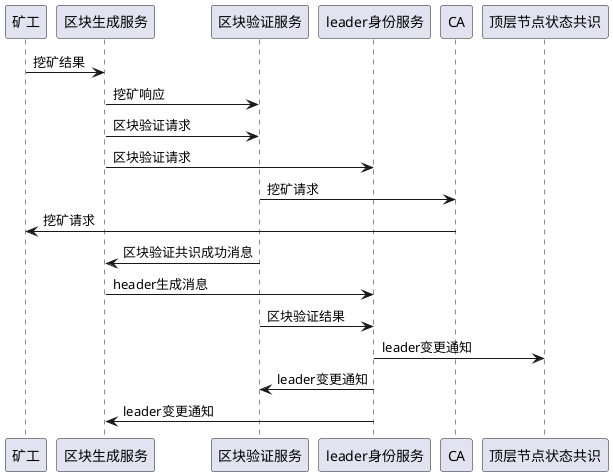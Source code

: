 @startuml

"矿工" as s1 -> "区块生成服务" as s2 : 挖矿结果
s2 -> "区块验证服务" as s3: 挖矿响应
s2 -> s3 : 区块验证请求
s2 -> "leader身份服务" as s4 : 区块验证请求
s3 -> CA : 挖矿请求
CA -> s1 : 挖矿请求
s3 -> s2 : 区块验证共识成功消息
s2 -> s4 : header生成消息
s3 -> s4 : 区块验证结果
s4 -> "顶层节点状态共识" as s5: leader变更通知
s4 -> "顶层节点状态共识" as s3: leader变更通知
s4 -> "顶层节点状态共识" as s2: leader变更通知
@enduml